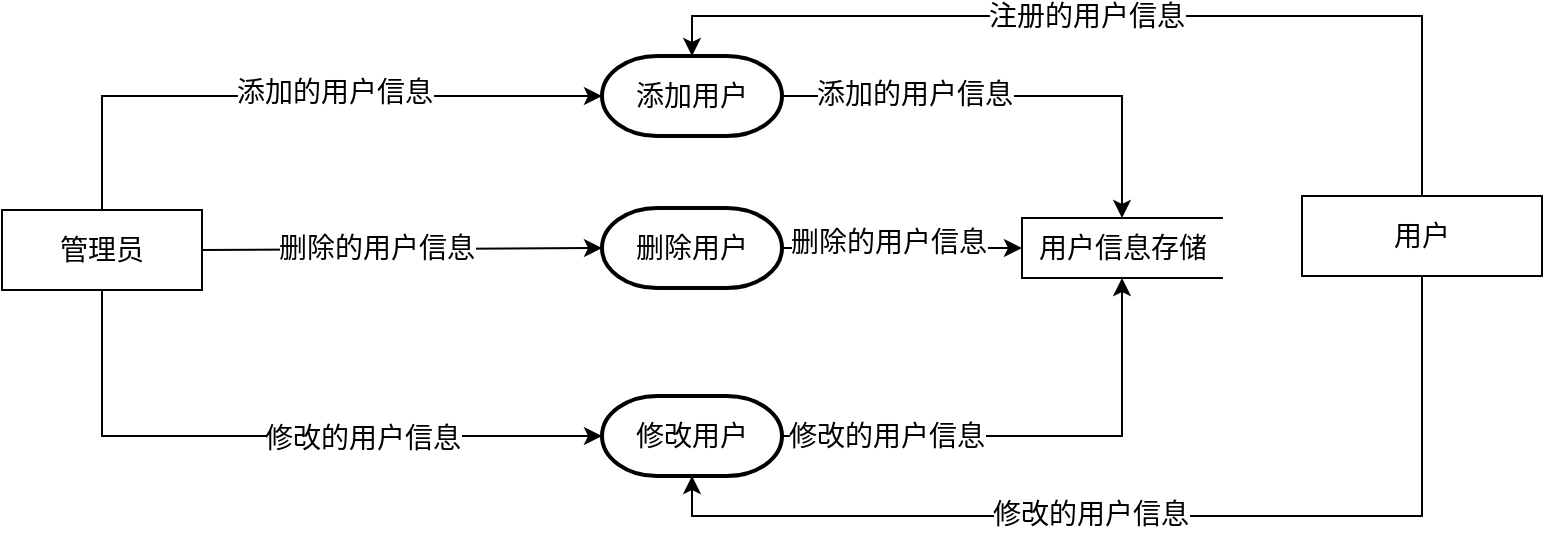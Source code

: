 <mxfile version="10.6.7" type="device"><diagram id="aFBRAraN7GDUm0B6k5T7" name="Page-1"><mxGraphModel dx="1158" dy="567" grid="1" gridSize="10" guides="1" tooltips="1" connect="1" arrows="1" fold="1" page="1" pageScale="1" pageWidth="827" pageHeight="1169" math="0" shadow="0"><root><mxCell id="0"/><mxCell id="1" parent="0"/><mxCell id="Wb90bs4tIflIgHK41N3Q-25" style="edgeStyle=orthogonalEdgeStyle;rounded=0;orthogonalLoop=1;jettySize=auto;html=1;exitX=0.5;exitY=0;exitDx=0;exitDy=0;entryX=0;entryY=0.5;entryDx=0;entryDy=0;entryPerimeter=0;" parent="1" source="Wb90bs4tIflIgHK41N3Q-1" target="Wb90bs4tIflIgHK41N3Q-9" edge="1"><mxGeometry relative="1" as="geometry"/></mxCell><mxCell id="Wb90bs4tIflIgHK41N3Q-29" value="&lt;font style=&quot;font-size: 14px&quot;&gt;添加的用户信息&lt;/font&gt;" style="text;html=1;resizable=0;points=[];align=center;verticalAlign=middle;labelBackgroundColor=#ffffff;" parent="Wb90bs4tIflIgHK41N3Q-25" vertex="1" connectable="0"><mxGeometry x="0.127" y="2" relative="1" as="geometry"><mxPoint as="offset"/></mxGeometry></mxCell><mxCell id="Wb90bs4tIflIgHK41N3Q-27" style="edgeStyle=none;rounded=0;orthogonalLoop=1;jettySize=auto;html=1;exitX=1;exitY=0.5;exitDx=0;exitDy=0;entryX=0;entryY=0.5;entryDx=0;entryDy=0;entryPerimeter=0;" parent="1" source="Wb90bs4tIflIgHK41N3Q-1" target="Wb90bs4tIflIgHK41N3Q-10" edge="1"><mxGeometry relative="1" as="geometry"/></mxCell><mxCell id="Wb90bs4tIflIgHK41N3Q-31" value="&lt;font style=&quot;font-size: 14px&quot;&gt;删除的用户信息&lt;/font&gt;" style="text;html=1;resizable=0;points=[];align=center;verticalAlign=middle;labelBackgroundColor=#ffffff;" parent="Wb90bs4tIflIgHK41N3Q-27" vertex="1" connectable="0"><mxGeometry x="-0.13" y="1" relative="1" as="geometry"><mxPoint as="offset"/></mxGeometry></mxCell><mxCell id="Wb90bs4tIflIgHK41N3Q-28" style="edgeStyle=orthogonalEdgeStyle;rounded=0;orthogonalLoop=1;jettySize=auto;html=1;exitX=0.5;exitY=1;exitDx=0;exitDy=0;entryX=0;entryY=0.5;entryDx=0;entryDy=0;entryPerimeter=0;" parent="1" source="Wb90bs4tIflIgHK41N3Q-1" target="Wb90bs4tIflIgHK41N3Q-11" edge="1"><mxGeometry relative="1" as="geometry"/></mxCell><mxCell id="Wb90bs4tIflIgHK41N3Q-32" value="&lt;font style=&quot;font-size: 14px&quot;&gt;修改的用户信息&lt;/font&gt;" style="text;html=1;resizable=0;points=[];align=center;verticalAlign=middle;labelBackgroundColor=#ffffff;" parent="Wb90bs4tIflIgHK41N3Q-28" vertex="1" connectable="0"><mxGeometry x="0.256" y="-1" relative="1" as="geometry"><mxPoint as="offset"/></mxGeometry></mxCell><mxCell id="Wb90bs4tIflIgHK41N3Q-1" value="&lt;font style=&quot;font-size: 14px&quot;&gt;管理员&lt;/font&gt;" style="rounded=0;whiteSpace=wrap;html=1;" parent="1" vertex="1"><mxGeometry x="30" y="347" width="100" height="40" as="geometry"/></mxCell><mxCell id="Wb90bs4tIflIgHK41N3Q-35" style="edgeStyle=orthogonalEdgeStyle;rounded=0;orthogonalLoop=1;jettySize=auto;html=1;exitX=1;exitY=0.5;exitDx=0;exitDy=0;exitPerimeter=0;entryX=0.5;entryY=0;entryDx=0;entryDy=0;" parent="1" source="Wb90bs4tIflIgHK41N3Q-9" target="Wb90bs4tIflIgHK41N3Q-33" edge="1"><mxGeometry relative="1" as="geometry"/></mxCell><mxCell id="Wb90bs4tIflIgHK41N3Q-38" value="&lt;font style=&quot;font-size: 14px&quot;&gt;添加的用户信息&lt;/font&gt;" style="text;html=1;resizable=0;points=[];align=center;verticalAlign=middle;labelBackgroundColor=#ffffff;" parent="Wb90bs4tIflIgHK41N3Q-35" vertex="1" connectable="0"><mxGeometry x="-0.429" y="1" relative="1" as="geometry"><mxPoint as="offset"/></mxGeometry></mxCell><mxCell id="Wb90bs4tIflIgHK41N3Q-9" value="&lt;font style=&quot;font-size: 14px&quot;&gt;添加用户&lt;/font&gt;" style="strokeWidth=2;html=1;shape=mxgraph.flowchart.terminator;whiteSpace=wrap;" parent="1" vertex="1"><mxGeometry x="330" y="270" width="90" height="40" as="geometry"/></mxCell><mxCell id="Wb90bs4tIflIgHK41N3Q-34" style="edgeStyle=none;rounded=0;orthogonalLoop=1;jettySize=auto;html=1;exitX=1;exitY=0.5;exitDx=0;exitDy=0;exitPerimeter=0;entryX=0;entryY=0.5;entryDx=0;entryDy=0;" parent="1" source="Wb90bs4tIflIgHK41N3Q-10" target="Wb90bs4tIflIgHK41N3Q-33" edge="1"><mxGeometry relative="1" as="geometry"/></mxCell><mxCell id="Wb90bs4tIflIgHK41N3Q-37" value="&lt;font style=&quot;font-size: 14px&quot;&gt;删除的用户信息&lt;/font&gt;" style="text;html=1;resizable=0;points=[];align=center;verticalAlign=middle;labelBackgroundColor=#ffffff;" parent="Wb90bs4tIflIgHK41N3Q-34" vertex="1" connectable="0"><mxGeometry x="-0.45" y="3" relative="1" as="geometry"><mxPoint x="20" as="offset"/></mxGeometry></mxCell><mxCell id="Wb90bs4tIflIgHK41N3Q-10" value="&lt;font style=&quot;font-size: 14px&quot;&gt;删除用户&lt;/font&gt;" style="strokeWidth=2;html=1;shape=mxgraph.flowchart.terminator;whiteSpace=wrap;" parent="1" vertex="1"><mxGeometry x="330" y="346" width="90" height="40" as="geometry"/></mxCell><mxCell id="Wb90bs4tIflIgHK41N3Q-36" style="edgeStyle=orthogonalEdgeStyle;rounded=0;orthogonalLoop=1;jettySize=auto;html=1;exitX=1;exitY=0.5;exitDx=0;exitDy=0;exitPerimeter=0;entryX=0.5;entryY=1;entryDx=0;entryDy=0;" parent="1" source="Wb90bs4tIflIgHK41N3Q-11" target="Wb90bs4tIflIgHK41N3Q-33" edge="1"><mxGeometry relative="1" as="geometry"/></mxCell><mxCell id="Wb90bs4tIflIgHK41N3Q-39" value="&lt;font style=&quot;font-size: 14px&quot;&gt;修改的用户信息&lt;/font&gt;" style="text;html=1;resizable=0;points=[];align=center;verticalAlign=middle;labelBackgroundColor=#ffffff;" parent="Wb90bs4tIflIgHK41N3Q-36" vertex="1" connectable="0"><mxGeometry x="-0.582" relative="1" as="geometry"><mxPoint as="offset"/></mxGeometry></mxCell><mxCell id="Wb90bs4tIflIgHK41N3Q-11" value="&lt;font style=&quot;font-size: 14px&quot;&gt;修改用户&lt;/font&gt;" style="strokeWidth=2;html=1;shape=mxgraph.flowchart.terminator;whiteSpace=wrap;" parent="1" vertex="1"><mxGeometry x="330" y="440" width="90" height="40" as="geometry"/></mxCell><mxCell id="Wb90bs4tIflIgHK41N3Q-33" value="&lt;font style=&quot;font-size: 14px&quot;&gt;用户信息存储&lt;/font&gt;" style="html=1;dashed=0;whitespace=wrap;shape=partialRectangle;right=0;fillColor=none;" parent="1" vertex="1"><mxGeometry x="540" y="351" width="100" height="30" as="geometry"/></mxCell><mxCell id="Wb90bs4tIflIgHK41N3Q-42" style="edgeStyle=orthogonalEdgeStyle;rounded=0;orthogonalLoop=1;jettySize=auto;html=1;exitX=0.5;exitY=0;exitDx=0;exitDy=0;entryX=0.5;entryY=0;entryDx=0;entryDy=0;entryPerimeter=0;" parent="1" source="Wb90bs4tIflIgHK41N3Q-40" target="Wb90bs4tIflIgHK41N3Q-9" edge="1"><mxGeometry relative="1" as="geometry"/></mxCell><mxCell id="Wb90bs4tIflIgHK41N3Q-43" value="&lt;font style=&quot;font-size: 14px&quot;&gt;注册的用户信息&lt;/font&gt;" style="text;html=1;resizable=0;points=[];align=center;verticalAlign=middle;labelBackgroundColor=#ffffff;" parent="Wb90bs4tIflIgHK41N3Q-42" vertex="1" connectable="0"><mxGeometry x="0.088" relative="1" as="geometry"><mxPoint as="offset"/></mxGeometry></mxCell><mxCell id="Wb90bs4tIflIgHK41N3Q-44" style="edgeStyle=orthogonalEdgeStyle;rounded=0;orthogonalLoop=1;jettySize=auto;html=1;exitX=0.5;exitY=1;exitDx=0;exitDy=0;entryX=0.5;entryY=1;entryDx=0;entryDy=0;entryPerimeter=0;" parent="1" source="Wb90bs4tIflIgHK41N3Q-40" target="Wb90bs4tIflIgHK41N3Q-11" edge="1"><mxGeometry relative="1" as="geometry"/></mxCell><mxCell id="Wb90bs4tIflIgHK41N3Q-45" value="&lt;font style=&quot;font-size: 14px&quot;&gt;修改的用户信息&lt;/font&gt;" style="text;html=1;resizable=0;points=[];align=center;verticalAlign=middle;labelBackgroundColor=#ffffff;" parent="Wb90bs4tIflIgHK41N3Q-44" vertex="1" connectable="0"><mxGeometry x="0.135" y="-1" relative="1" as="geometry"><mxPoint as="offset"/></mxGeometry></mxCell><mxCell id="Wb90bs4tIflIgHK41N3Q-40" value="&lt;font style=&quot;font-size: 14px&quot;&gt;用户&lt;/font&gt;" style="rounded=0;whiteSpace=wrap;html=1;" parent="1" vertex="1"><mxGeometry x="680" y="340" width="120" height="40" as="geometry"/></mxCell></root></mxGraphModel></diagram></mxfile>